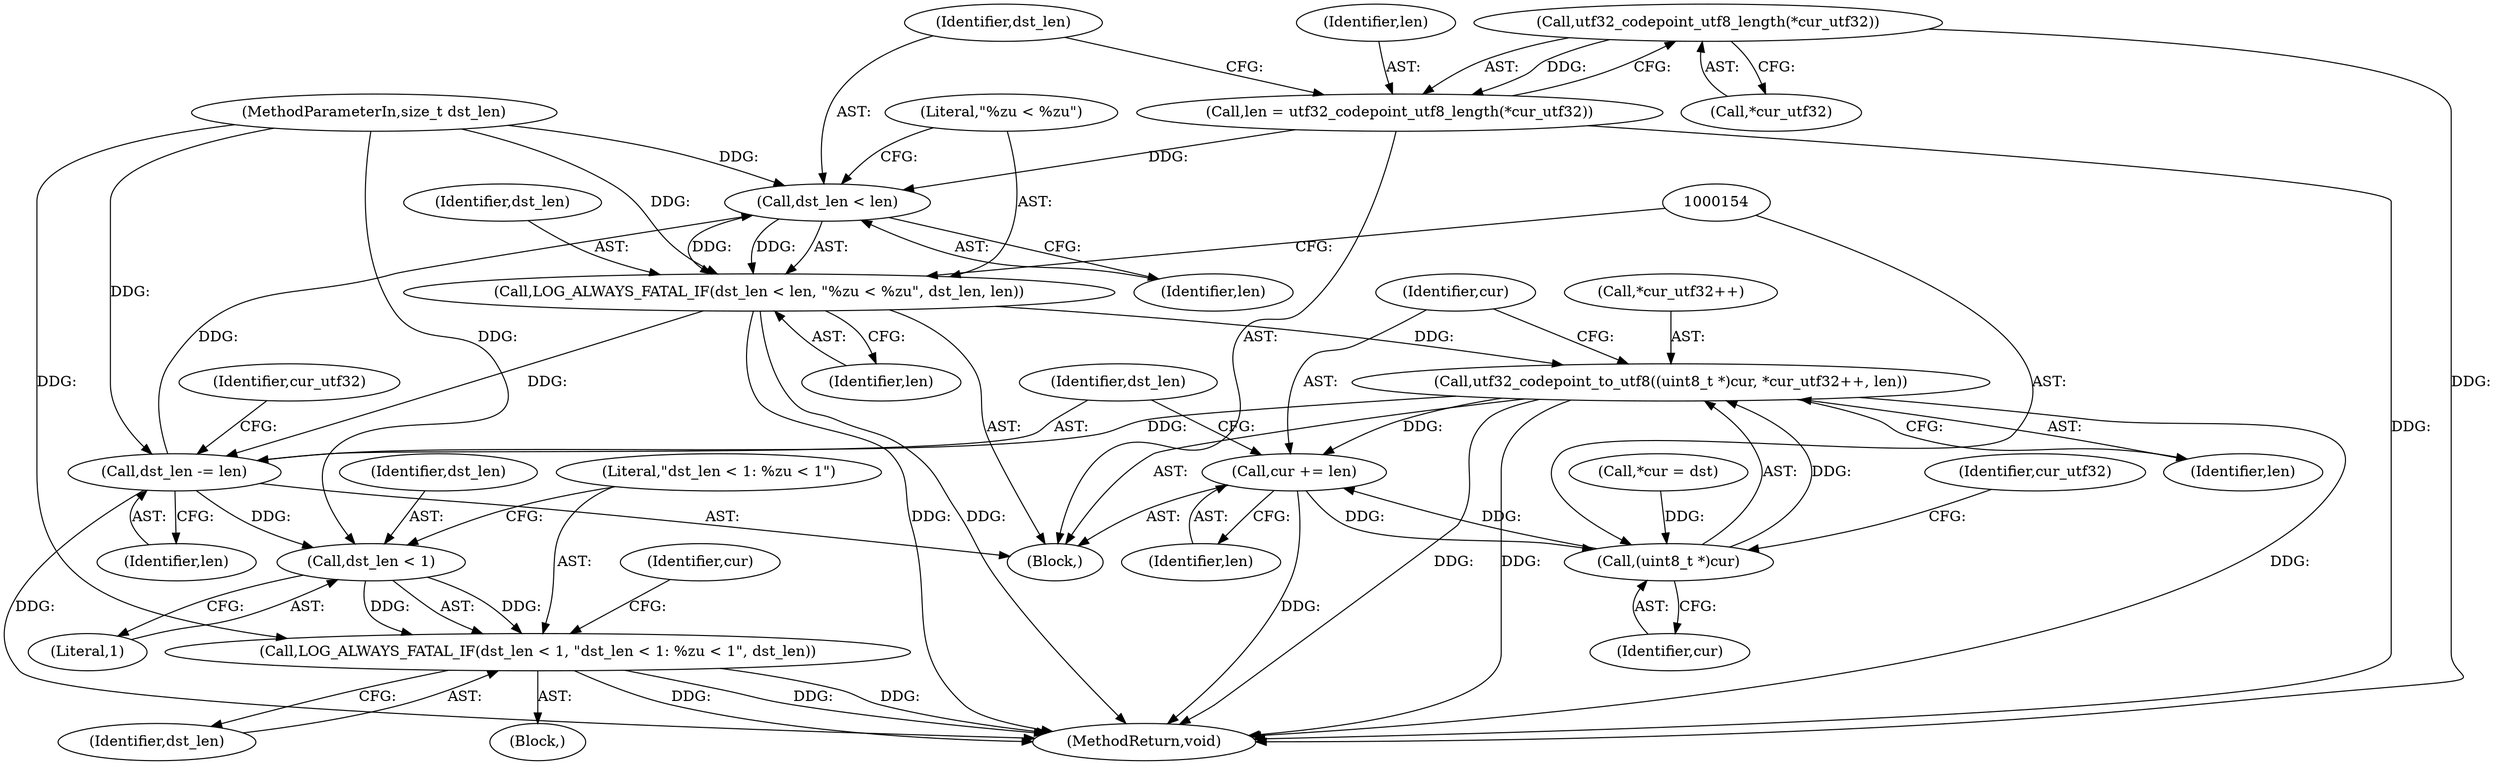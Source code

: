 digraph "0_Android_ecf5fd58a8f50362ce9e8d4245a33d56f29f142b_3@pointer" {
"1000142" [label="(Call,utf32_codepoint_utf8_length(*cur_utf32))"];
"1000140" [label="(Call,len = utf32_codepoint_utf8_length(*cur_utf32))"];
"1000146" [label="(Call,dst_len < len)"];
"1000145" [label="(Call,LOG_ALWAYS_FATAL_IF(dst_len < len, \"%zu < %zu\", dst_len, len))"];
"1000152" [label="(Call,utf32_codepoint_to_utf8((uint8_t *)cur, *cur_utf32++, len))"];
"1000160" [label="(Call,cur += len)"];
"1000153" [label="(Call,(uint8_t *)cur)"];
"1000163" [label="(Call,dst_len -= len)"];
"1000167" [label="(Call,dst_len < 1)"];
"1000166" [label="(Call,LOG_ALWAYS_FATAL_IF(dst_len < 1, \"dst_len < 1: %zu < 1\", dst_len))"];
"1000105" [label="(Block,)"];
"1000146" [label="(Call,dst_len < len)"];
"1000145" [label="(Call,LOG_ALWAYS_FATAL_IF(dst_len < len, \"%zu < %zu\", dst_len, len))"];
"1000131" [label="(Call,*cur = dst)"];
"1000142" [label="(Call,utf32_codepoint_utf8_length(*cur_utf32))"];
"1000140" [label="(Call,len = utf32_codepoint_utf8_length(*cur_utf32))"];
"1000165" [label="(Identifier,len)"];
"1000161" [label="(Identifier,cur)"];
"1000170" [label="(Literal,\"dst_len < 1: %zu < 1\")"];
"1000150" [label="(Identifier,dst_len)"];
"1000155" [label="(Identifier,cur)"];
"1000164" [label="(Identifier,dst_len)"];
"1000163" [label="(Call,dst_len -= len)"];
"1000168" [label="(Identifier,dst_len)"];
"1000176" [label="(MethodReturn,void)"];
"1000162" [label="(Identifier,len)"];
"1000136" [label="(Identifier,cur_utf32)"];
"1000143" [label="(Call,*cur_utf32)"];
"1000152" [label="(Call,utf32_codepoint_to_utf8((uint8_t *)cur, *cur_utf32++, len))"];
"1000147" [label="(Identifier,dst_len)"];
"1000166" [label="(Call,LOG_ALWAYS_FATAL_IF(dst_len < 1, \"dst_len < 1: %zu < 1\", dst_len))"];
"1000148" [label="(Identifier,len)"];
"1000159" [label="(Identifier,len)"];
"1000167" [label="(Call,dst_len < 1)"];
"1000138" [label="(Block,)"];
"1000174" [label="(Identifier,cur)"];
"1000158" [label="(Identifier,cur_utf32)"];
"1000169" [label="(Literal,1)"];
"1000153" [label="(Call,(uint8_t *)cur)"];
"1000171" [label="(Identifier,dst_len)"];
"1000156" [label="(Call,*cur_utf32++)"];
"1000149" [label="(Literal,\"%zu < %zu\")"];
"1000151" [label="(Identifier,len)"];
"1000141" [label="(Identifier,len)"];
"1000104" [label="(MethodParameterIn,size_t dst_len)"];
"1000160" [label="(Call,cur += len)"];
"1000142" -> "1000140"  [label="AST: "];
"1000142" -> "1000143"  [label="CFG: "];
"1000143" -> "1000142"  [label="AST: "];
"1000140" -> "1000142"  [label="CFG: "];
"1000142" -> "1000176"  [label="DDG: "];
"1000142" -> "1000140"  [label="DDG: "];
"1000140" -> "1000138"  [label="AST: "];
"1000141" -> "1000140"  [label="AST: "];
"1000147" -> "1000140"  [label="CFG: "];
"1000140" -> "1000176"  [label="DDG: "];
"1000140" -> "1000146"  [label="DDG: "];
"1000146" -> "1000145"  [label="AST: "];
"1000146" -> "1000148"  [label="CFG: "];
"1000147" -> "1000146"  [label="AST: "];
"1000148" -> "1000146"  [label="AST: "];
"1000149" -> "1000146"  [label="CFG: "];
"1000146" -> "1000145"  [label="DDG: "];
"1000146" -> "1000145"  [label="DDG: "];
"1000163" -> "1000146"  [label="DDG: "];
"1000104" -> "1000146"  [label="DDG: "];
"1000145" -> "1000138"  [label="AST: "];
"1000145" -> "1000151"  [label="CFG: "];
"1000149" -> "1000145"  [label="AST: "];
"1000150" -> "1000145"  [label="AST: "];
"1000151" -> "1000145"  [label="AST: "];
"1000154" -> "1000145"  [label="CFG: "];
"1000145" -> "1000176"  [label="DDG: "];
"1000145" -> "1000176"  [label="DDG: "];
"1000104" -> "1000145"  [label="DDG: "];
"1000145" -> "1000152"  [label="DDG: "];
"1000145" -> "1000163"  [label="DDG: "];
"1000152" -> "1000138"  [label="AST: "];
"1000152" -> "1000159"  [label="CFG: "];
"1000153" -> "1000152"  [label="AST: "];
"1000156" -> "1000152"  [label="AST: "];
"1000159" -> "1000152"  [label="AST: "];
"1000161" -> "1000152"  [label="CFG: "];
"1000152" -> "1000176"  [label="DDG: "];
"1000152" -> "1000176"  [label="DDG: "];
"1000152" -> "1000176"  [label="DDG: "];
"1000153" -> "1000152"  [label="DDG: "];
"1000152" -> "1000160"  [label="DDG: "];
"1000152" -> "1000163"  [label="DDG: "];
"1000160" -> "1000138"  [label="AST: "];
"1000160" -> "1000162"  [label="CFG: "];
"1000161" -> "1000160"  [label="AST: "];
"1000162" -> "1000160"  [label="AST: "];
"1000164" -> "1000160"  [label="CFG: "];
"1000160" -> "1000176"  [label="DDG: "];
"1000160" -> "1000153"  [label="DDG: "];
"1000153" -> "1000160"  [label="DDG: "];
"1000153" -> "1000155"  [label="CFG: "];
"1000154" -> "1000153"  [label="AST: "];
"1000155" -> "1000153"  [label="AST: "];
"1000158" -> "1000153"  [label="CFG: "];
"1000131" -> "1000153"  [label="DDG: "];
"1000163" -> "1000138"  [label="AST: "];
"1000163" -> "1000165"  [label="CFG: "];
"1000164" -> "1000163"  [label="AST: "];
"1000165" -> "1000163"  [label="AST: "];
"1000136" -> "1000163"  [label="CFG: "];
"1000163" -> "1000176"  [label="DDG: "];
"1000104" -> "1000163"  [label="DDG: "];
"1000163" -> "1000167"  [label="DDG: "];
"1000167" -> "1000166"  [label="AST: "];
"1000167" -> "1000169"  [label="CFG: "];
"1000168" -> "1000167"  [label="AST: "];
"1000169" -> "1000167"  [label="AST: "];
"1000170" -> "1000167"  [label="CFG: "];
"1000167" -> "1000166"  [label="DDG: "];
"1000167" -> "1000166"  [label="DDG: "];
"1000104" -> "1000167"  [label="DDG: "];
"1000166" -> "1000105"  [label="AST: "];
"1000166" -> "1000171"  [label="CFG: "];
"1000170" -> "1000166"  [label="AST: "];
"1000171" -> "1000166"  [label="AST: "];
"1000174" -> "1000166"  [label="CFG: "];
"1000166" -> "1000176"  [label="DDG: "];
"1000166" -> "1000176"  [label="DDG: "];
"1000166" -> "1000176"  [label="DDG: "];
"1000104" -> "1000166"  [label="DDG: "];
}
